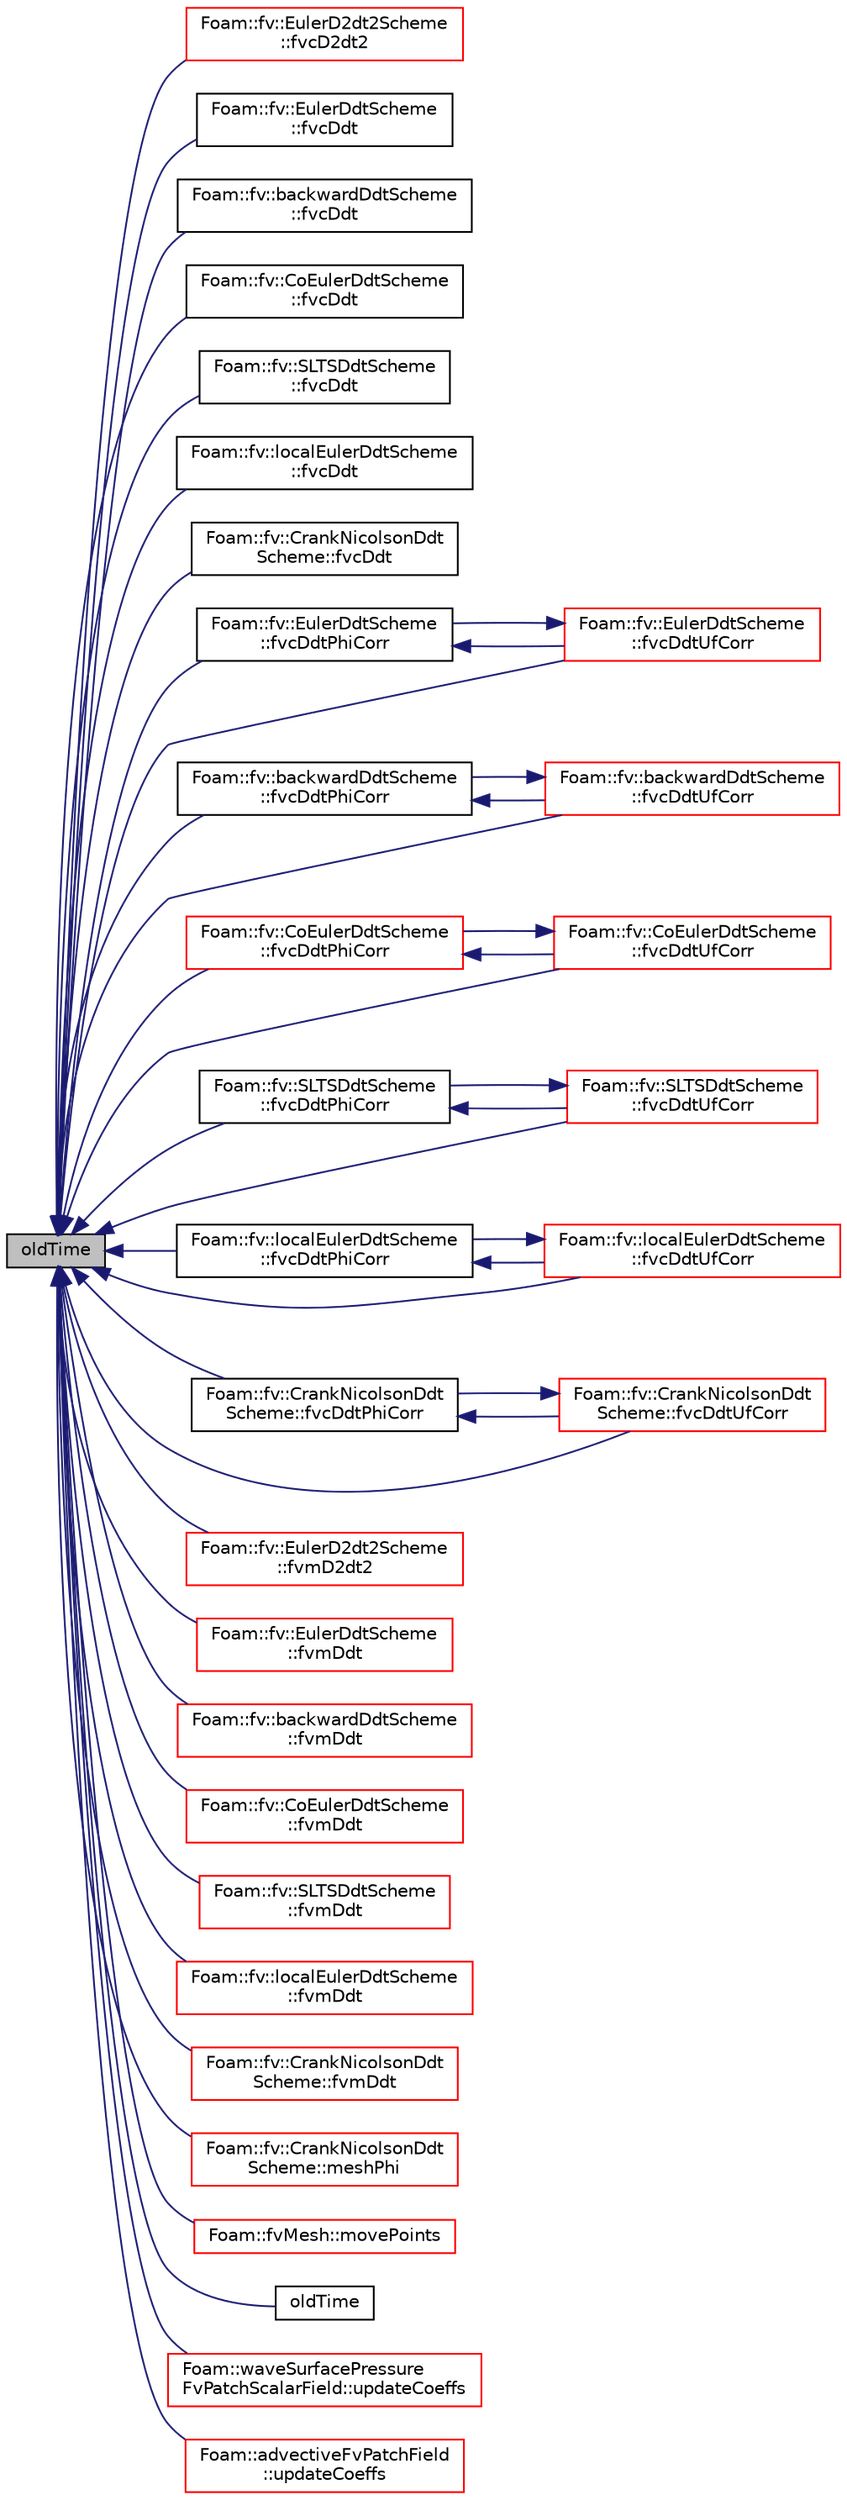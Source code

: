 digraph "oldTime"
{
  bgcolor="transparent";
  edge [fontname="Helvetica",fontsize="10",labelfontname="Helvetica",labelfontsize="10"];
  node [fontname="Helvetica",fontsize="10",shape=record];
  rankdir="LR";
  Node1 [label="oldTime",height=0.2,width=0.4,color="black", fillcolor="grey75", style="filled", fontcolor="black"];
  Node1 -> Node2 [dir="back",color="midnightblue",fontsize="10",style="solid",fontname="Helvetica"];
  Node2 [label="Foam::fv::EulerD2dt2Scheme\l::fvcD2dt2",height=0.2,width=0.4,color="red",URL="$a00690.html#aaece7c74ba7952eb4972b7e707813b6b"];
  Node1 -> Node3 [dir="back",color="midnightblue",fontsize="10",style="solid",fontname="Helvetica"];
  Node3 [label="Foam::fv::EulerDdtScheme\l::fvcDdt",height=0.2,width=0.4,color="black",URL="$a00691.html#a2e564067d965a548d3cacd230cb3573b"];
  Node1 -> Node4 [dir="back",color="midnightblue",fontsize="10",style="solid",fontname="Helvetica"];
  Node4 [label="Foam::fv::backwardDdtScheme\l::fvcDdt",height=0.2,width=0.4,color="black",URL="$a00092.html#a2e564067d965a548d3cacd230cb3573b"];
  Node1 -> Node5 [dir="back",color="midnightblue",fontsize="10",style="solid",fontname="Helvetica"];
  Node5 [label="Foam::fv::CoEulerDdtScheme\l::fvcDdt",height=0.2,width=0.4,color="black",URL="$a00306.html#a2e564067d965a548d3cacd230cb3573b"];
  Node1 -> Node6 [dir="back",color="midnightblue",fontsize="10",style="solid",fontname="Helvetica"];
  Node6 [label="Foam::fv::SLTSDdtScheme\l::fvcDdt",height=0.2,width=0.4,color="black",URL="$a02424.html#a2e564067d965a548d3cacd230cb3573b"];
  Node1 -> Node7 [dir="back",color="midnightblue",fontsize="10",style="solid",fontname="Helvetica"];
  Node7 [label="Foam::fv::localEulerDdtScheme\l::fvcDdt",height=0.2,width=0.4,color="black",URL="$a01408.html#a2e564067d965a548d3cacd230cb3573b"];
  Node1 -> Node8 [dir="back",color="midnightblue",fontsize="10",style="solid",fontname="Helvetica"];
  Node8 [label="Foam::fv::CrankNicolsonDdt\lScheme::fvcDdt",height=0.2,width=0.4,color="black",URL="$a00437.html#a2e564067d965a548d3cacd230cb3573b"];
  Node1 -> Node9 [dir="back",color="midnightblue",fontsize="10",style="solid",fontname="Helvetica"];
  Node9 [label="Foam::fv::EulerDdtScheme\l::fvcDdtPhiCorr",height=0.2,width=0.4,color="black",URL="$a00691.html#aea5ea010bd642e637a7f3909174cca8c"];
  Node9 -> Node10 [dir="back",color="midnightblue",fontsize="10",style="solid",fontname="Helvetica"];
  Node10 [label="Foam::fv::EulerDdtScheme\l::fvcDdtUfCorr",height=0.2,width=0.4,color="red",URL="$a00691.html#aecbc9f6b271c53137bafd88d71cca898"];
  Node10 -> Node9 [dir="back",color="midnightblue",fontsize="10",style="solid",fontname="Helvetica"];
  Node1 -> Node11 [dir="back",color="midnightblue",fontsize="10",style="solid",fontname="Helvetica"];
  Node11 [label="Foam::fv::backwardDdtScheme\l::fvcDdtPhiCorr",height=0.2,width=0.4,color="black",URL="$a00092.html#a2cd3566b8394e9b51815aef5b764cd33"];
  Node11 -> Node12 [dir="back",color="midnightblue",fontsize="10",style="solid",fontname="Helvetica"];
  Node12 [label="Foam::fv::backwardDdtScheme\l::fvcDdtUfCorr",height=0.2,width=0.4,color="red",URL="$a00092.html#a116ff4bf9de040e220fd93a58feb4e75"];
  Node12 -> Node11 [dir="back",color="midnightblue",fontsize="10",style="solid",fontname="Helvetica"];
  Node1 -> Node13 [dir="back",color="midnightblue",fontsize="10",style="solid",fontname="Helvetica"];
  Node13 [label="Foam::fv::CoEulerDdtScheme\l::fvcDdtPhiCorr",height=0.2,width=0.4,color="red",URL="$a00306.html#a33f5cdb166b94225746ffebc3da4f759"];
  Node13 -> Node14 [dir="back",color="midnightblue",fontsize="10",style="solid",fontname="Helvetica"];
  Node14 [label="Foam::fv::CoEulerDdtScheme\l::fvcDdtUfCorr",height=0.2,width=0.4,color="red",URL="$a00306.html#a08cbec5ced869c7c2325e049742bec85"];
  Node14 -> Node13 [dir="back",color="midnightblue",fontsize="10",style="solid",fontname="Helvetica"];
  Node1 -> Node15 [dir="back",color="midnightblue",fontsize="10",style="solid",fontname="Helvetica"];
  Node15 [label="Foam::fv::SLTSDdtScheme\l::fvcDdtPhiCorr",height=0.2,width=0.4,color="black",URL="$a02424.html#a70599a08bad41eec8ff9c5b8b15bdfb4"];
  Node15 -> Node16 [dir="back",color="midnightblue",fontsize="10",style="solid",fontname="Helvetica"];
  Node16 [label="Foam::fv::SLTSDdtScheme\l::fvcDdtUfCorr",height=0.2,width=0.4,color="red",URL="$a02424.html#ad31782971afded9cb24b31ea3d172752"];
  Node16 -> Node15 [dir="back",color="midnightblue",fontsize="10",style="solid",fontname="Helvetica"];
  Node1 -> Node17 [dir="back",color="midnightblue",fontsize="10",style="solid",fontname="Helvetica"];
  Node17 [label="Foam::fv::localEulerDdtScheme\l::fvcDdtPhiCorr",height=0.2,width=0.4,color="black",URL="$a01408.html#aa748aa5731e72b3ab6b596a1a3b0cb2d"];
  Node17 -> Node18 [dir="back",color="midnightblue",fontsize="10",style="solid",fontname="Helvetica"];
  Node18 [label="Foam::fv::localEulerDdtScheme\l::fvcDdtUfCorr",height=0.2,width=0.4,color="red",URL="$a01408.html#a7d1c87d08f139bbdfab3842a6cf6cc2f"];
  Node18 -> Node17 [dir="back",color="midnightblue",fontsize="10",style="solid",fontname="Helvetica"];
  Node1 -> Node19 [dir="back",color="midnightblue",fontsize="10",style="solid",fontname="Helvetica"];
  Node19 [label="Foam::fv::CrankNicolsonDdt\lScheme::fvcDdtPhiCorr",height=0.2,width=0.4,color="black",URL="$a00437.html#a97d8b415a9dfae12e1a430b08297c478"];
  Node19 -> Node20 [dir="back",color="midnightblue",fontsize="10",style="solid",fontname="Helvetica"];
  Node20 [label="Foam::fv::CrankNicolsonDdt\lScheme::fvcDdtUfCorr",height=0.2,width=0.4,color="red",URL="$a00437.html#a6552d37151b37eae5f82370b5ddbac91"];
  Node20 -> Node19 [dir="back",color="midnightblue",fontsize="10",style="solid",fontname="Helvetica"];
  Node1 -> Node10 [dir="back",color="midnightblue",fontsize="10",style="solid",fontname="Helvetica"];
  Node1 -> Node12 [dir="back",color="midnightblue",fontsize="10",style="solid",fontname="Helvetica"];
  Node1 -> Node14 [dir="back",color="midnightblue",fontsize="10",style="solid",fontname="Helvetica"];
  Node1 -> Node16 [dir="back",color="midnightblue",fontsize="10",style="solid",fontname="Helvetica"];
  Node1 -> Node18 [dir="back",color="midnightblue",fontsize="10",style="solid",fontname="Helvetica"];
  Node1 -> Node20 [dir="back",color="midnightblue",fontsize="10",style="solid",fontname="Helvetica"];
  Node1 -> Node21 [dir="back",color="midnightblue",fontsize="10",style="solid",fontname="Helvetica"];
  Node21 [label="Foam::fv::EulerD2dt2Scheme\l::fvmD2dt2",height=0.2,width=0.4,color="red",URL="$a00690.html#a801546851c0a308a4d3126133473d782"];
  Node1 -> Node22 [dir="back",color="midnightblue",fontsize="10",style="solid",fontname="Helvetica"];
  Node22 [label="Foam::fv::EulerDdtScheme\l::fvmDdt",height=0.2,width=0.4,color="red",URL="$a00691.html#a8602a98a4ac41054bb3dcf8adc93b94b"];
  Node1 -> Node23 [dir="back",color="midnightblue",fontsize="10",style="solid",fontname="Helvetica"];
  Node23 [label="Foam::fv::backwardDdtScheme\l::fvmDdt",height=0.2,width=0.4,color="red",URL="$a00092.html#a8602a98a4ac41054bb3dcf8adc93b94b"];
  Node1 -> Node24 [dir="back",color="midnightblue",fontsize="10",style="solid",fontname="Helvetica"];
  Node24 [label="Foam::fv::CoEulerDdtScheme\l::fvmDdt",height=0.2,width=0.4,color="red",URL="$a00306.html#a8602a98a4ac41054bb3dcf8adc93b94b"];
  Node1 -> Node25 [dir="back",color="midnightblue",fontsize="10",style="solid",fontname="Helvetica"];
  Node25 [label="Foam::fv::SLTSDdtScheme\l::fvmDdt",height=0.2,width=0.4,color="red",URL="$a02424.html#a8602a98a4ac41054bb3dcf8adc93b94b"];
  Node1 -> Node26 [dir="back",color="midnightblue",fontsize="10",style="solid",fontname="Helvetica"];
  Node26 [label="Foam::fv::localEulerDdtScheme\l::fvmDdt",height=0.2,width=0.4,color="red",URL="$a01408.html#a8602a98a4ac41054bb3dcf8adc93b94b"];
  Node1 -> Node27 [dir="back",color="midnightblue",fontsize="10",style="solid",fontname="Helvetica"];
  Node27 [label="Foam::fv::CrankNicolsonDdt\lScheme::fvmDdt",height=0.2,width=0.4,color="red",URL="$a00437.html#a8602a98a4ac41054bb3dcf8adc93b94b"];
  Node1 -> Node28 [dir="back",color="midnightblue",fontsize="10",style="solid",fontname="Helvetica"];
  Node28 [label="Foam::fv::CrankNicolsonDdt\lScheme::meshPhi",height=0.2,width=0.4,color="red",URL="$a00437.html#ab9b3ec36b13f0ff78f35c1f7e43729a0"];
  Node1 -> Node29 [dir="back",color="midnightblue",fontsize="10",style="solid",fontname="Helvetica"];
  Node29 [label="Foam::fvMesh::movePoints",height=0.2,width=0.4,color="red",URL="$a00892.html#a3693c648bea2e99054cbbb75d4bf4e4d",tooltip="Move points, returns volumes swept by faces in motion. "];
  Node1 -> Node30 [dir="back",color="midnightblue",fontsize="10",style="solid",fontname="Helvetica"];
  Node30 [label="oldTime",height=0.2,width=0.4,color="black",URL="$a00937.html#a7a7054c0e04870331c09ca405ce907a6",tooltip="Return non-const old time field. "];
  Node1 -> Node31 [dir="back",color="midnightblue",fontsize="10",style="solid",fontname="Helvetica"];
  Node31 [label="Foam::waveSurfacePressure\lFvPatchScalarField::updateCoeffs",height=0.2,width=0.4,color="red",URL="$a02968.html#a7e24eafac629d3733181cd942d4c902f",tooltip="Update the coefficients associated with the patch field. "];
  Node1 -> Node32 [dir="back",color="midnightblue",fontsize="10",style="solid",fontname="Helvetica"];
  Node32 [label="Foam::advectiveFvPatchField\l::updateCoeffs",height=0.2,width=0.4,color="red",URL="$a00032.html#a7e24eafac629d3733181cd942d4c902f",tooltip="Update the coefficients associated with the patch field. "];
}

